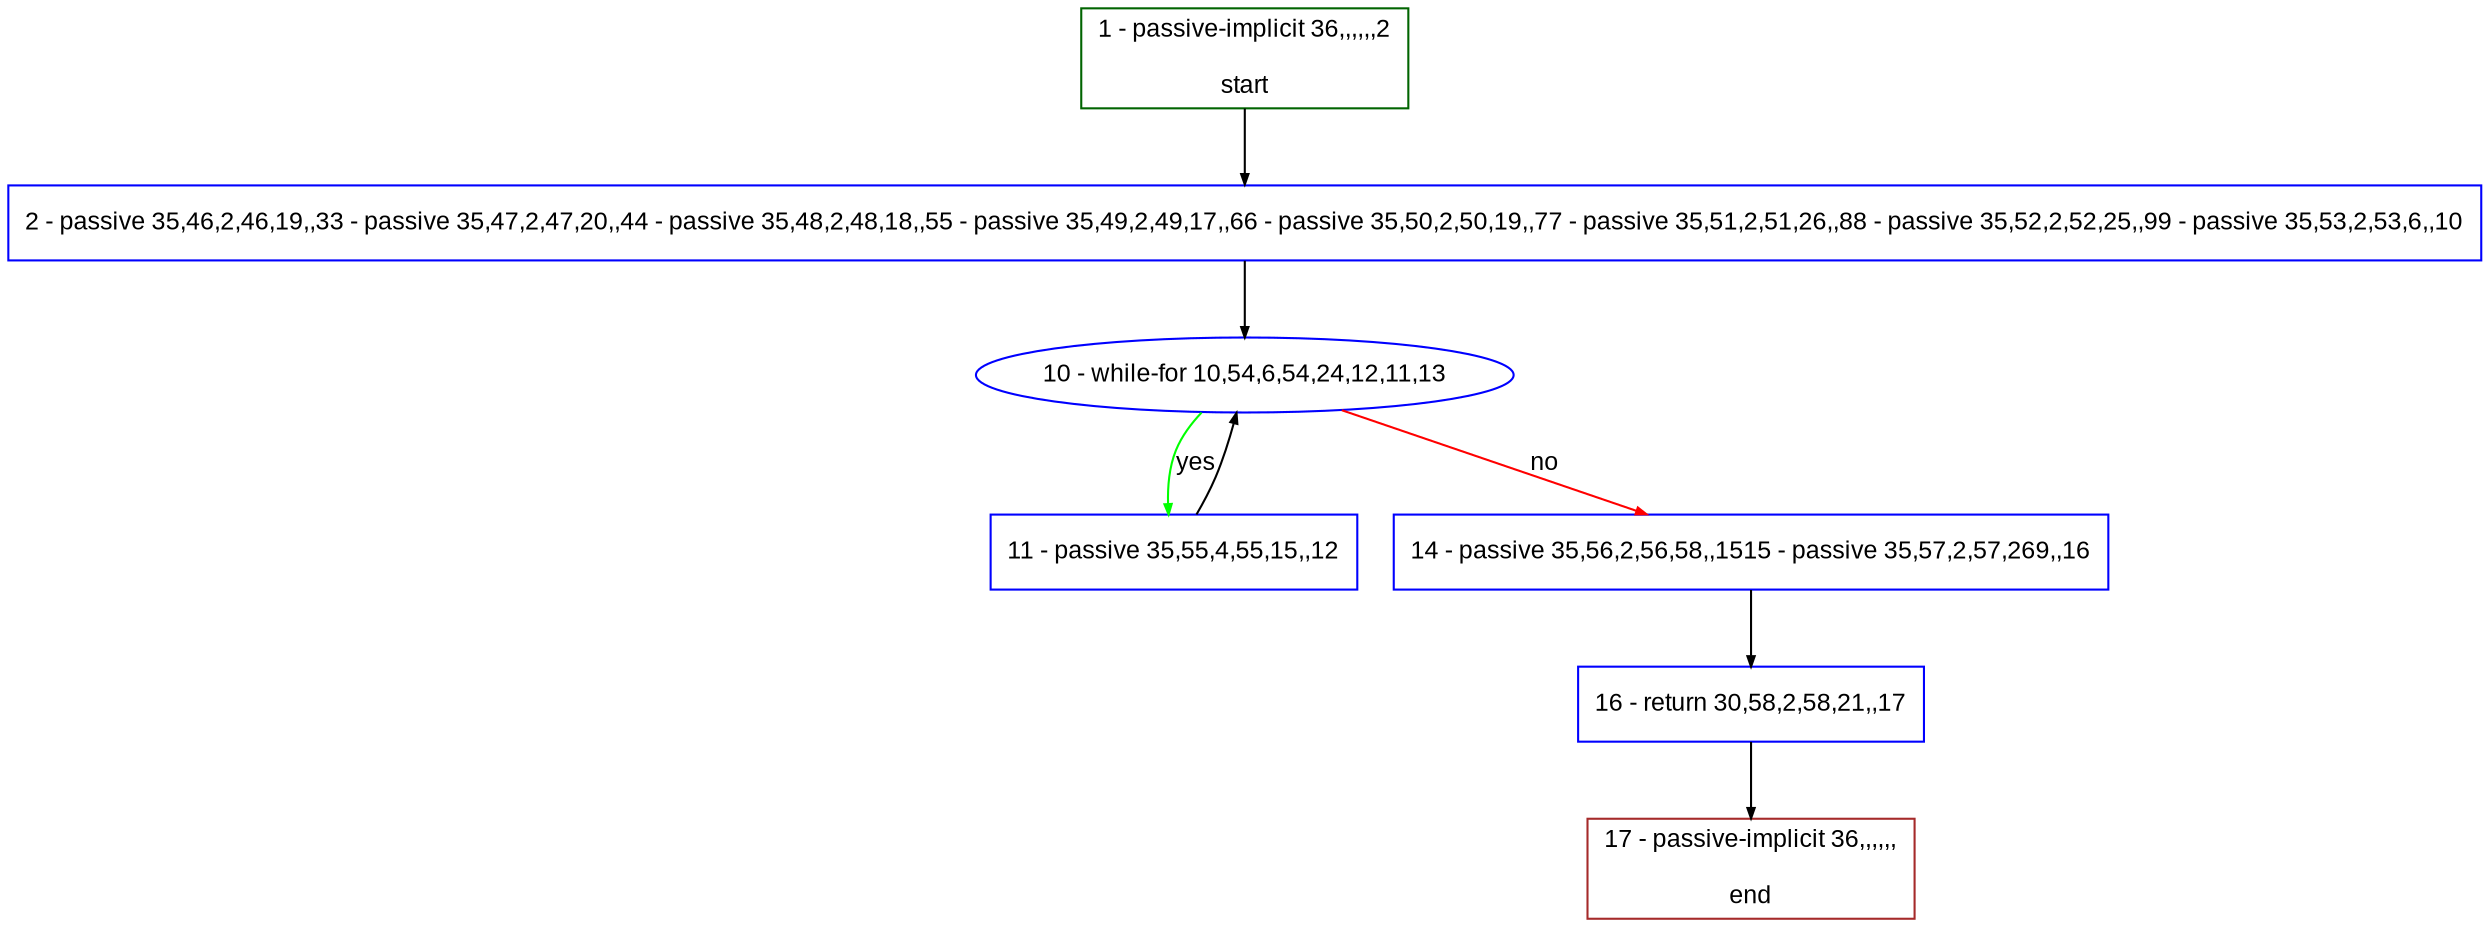 digraph "" {
  graph [pack="true", label="", fontsize="12", packmode="clust", fontname="Arial", fillcolor="#FFFFCC", bgcolor="white", style="rounded,filled", compound="true"];
  node [node_initialized="no", label="", color="grey", fontsize="12", fillcolor="white", fontname="Arial", style="filled", shape="rectangle", compound="true", fixedsize="false"];
  edge [fontcolor="black", arrowhead="normal", arrowtail="none", arrowsize="0.5", ltail="", label="", color="black", fontsize="12", lhead="", fontname="Arial", dir="forward", compound="true"];
  __N1 [label="2 - passive 35,46,2,46,19,,33 - passive 35,47,2,47,20,,44 - passive 35,48,2,48,18,,55 - passive 35,49,2,49,17,,66 - passive 35,50,2,50,19,,77 - passive 35,51,2,51,26,,88 - passive 35,52,2,52,25,,99 - passive 35,53,2,53,6,,10", color="#0000ff", fillcolor="#ffffff", style="filled", shape="box"];
  __N2 [label="1 - passive-implicit 36,,,,,,2\n\nstart", color="#006400", fillcolor="#ffffff", style="filled", shape="box"];
  __N3 [label="10 - while-for 10,54,6,54,24,12,11,13", color="#0000ff", fillcolor="#ffffff", style="filled", shape="oval"];
  __N4 [label="11 - passive 35,55,4,55,15,,12", color="#0000ff", fillcolor="#ffffff", style="filled", shape="box"];
  __N5 [label="14 - passive 35,56,2,56,58,,1515 - passive 35,57,2,57,269,,16", color="#0000ff", fillcolor="#ffffff", style="filled", shape="box"];
  __N6 [label="16 - return 30,58,2,58,21,,17", color="#0000ff", fillcolor="#ffffff", style="filled", shape="box"];
  __N7 [label="17 - passive-implicit 36,,,,,,\n\nend", color="#a52a2a", fillcolor="#ffffff", style="filled", shape="box"];
  __N2 -> __N1 [arrowhead="normal", arrowtail="none", color="#000000", label="", dir="forward"];
  __N1 -> __N3 [arrowhead="normal", arrowtail="none", color="#000000", label="", dir="forward"];
  __N3 -> __N4 [arrowhead="normal", arrowtail="none", color="#00ff00", label="yes", dir="forward"];
  __N4 -> __N3 [arrowhead="normal", arrowtail="none", color="#000000", label="", dir="forward"];
  __N3 -> __N5 [arrowhead="normal", arrowtail="none", color="#ff0000", label="no", dir="forward"];
  __N5 -> __N6 [arrowhead="normal", arrowtail="none", color="#000000", label="", dir="forward"];
  __N6 -> __N7 [arrowhead="normal", arrowtail="none", color="#000000", label="", dir="forward"];
}
